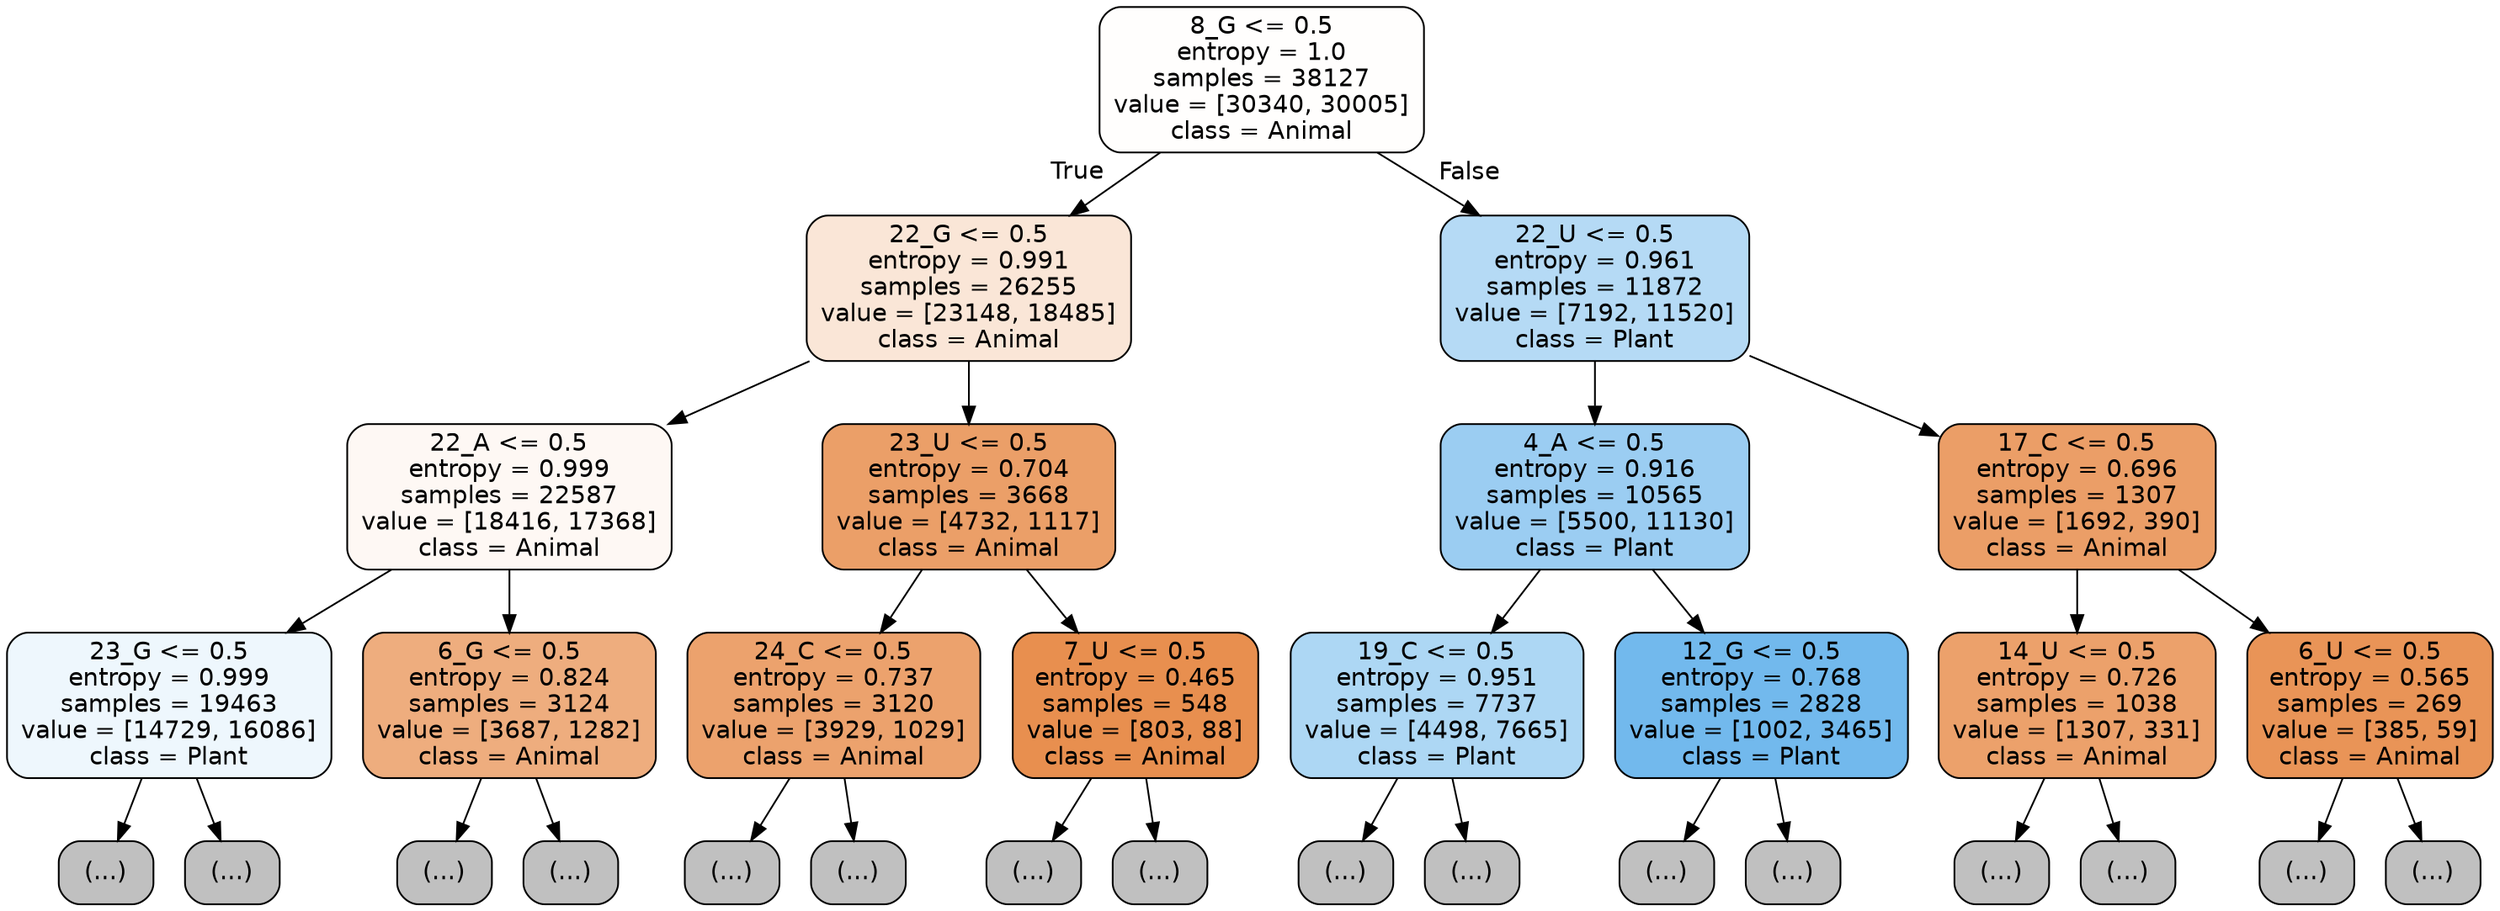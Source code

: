 digraph Tree {
node [shape=box, style="filled, rounded", color="black", fontname="helvetica"] ;
edge [fontname="helvetica"] ;
0 [label="8_G <= 0.5\nentropy = 1.0\nsamples = 38127\nvalue = [30340, 30005]\nclass = Animal", fillcolor="#fffefd"] ;
1 [label="22_G <= 0.5\nentropy = 0.991\nsamples = 26255\nvalue = [23148, 18485]\nclass = Animal", fillcolor="#fae6d7"] ;
0 -> 1 [labeldistance=2.5, labelangle=45, headlabel="True"] ;
2 [label="22_A <= 0.5\nentropy = 0.999\nsamples = 22587\nvalue = [18416, 17368]\nclass = Animal", fillcolor="#fef8f4"] ;
1 -> 2 ;
3 [label="23_G <= 0.5\nentropy = 0.999\nsamples = 19463\nvalue = [14729, 16086]\nclass = Plant", fillcolor="#eef7fd"] ;
2 -> 3 ;
4 [label="(...)", fillcolor="#C0C0C0"] ;
3 -> 4 ;
8881 [label="(...)", fillcolor="#C0C0C0"] ;
3 -> 8881 ;
9142 [label="6_G <= 0.5\nentropy = 0.824\nsamples = 3124\nvalue = [3687, 1282]\nclass = Animal", fillcolor="#eead7e"] ;
2 -> 9142 ;
9143 [label="(...)", fillcolor="#C0C0C0"] ;
9142 -> 9143 ;
10190 [label="(...)", fillcolor="#C0C0C0"] ;
9142 -> 10190 ;
10555 [label="23_U <= 0.5\nentropy = 0.704\nsamples = 3668\nvalue = [4732, 1117]\nclass = Animal", fillcolor="#eb9f68"] ;
1 -> 10555 ;
10556 [label="24_C <= 0.5\nentropy = 0.737\nsamples = 3120\nvalue = [3929, 1029]\nclass = Animal", fillcolor="#eca26d"] ;
10555 -> 10556 ;
10557 [label="(...)", fillcolor="#C0C0C0"] ;
10556 -> 10557 ;
11780 [label="(...)", fillcolor="#C0C0C0"] ;
10556 -> 11780 ;
11841 [label="7_U <= 0.5\nentropy = 0.465\nsamples = 548\nvalue = [803, 88]\nclass = Animal", fillcolor="#e88f4f"] ;
10555 -> 11841 ;
11842 [label="(...)", fillcolor="#C0C0C0"] ;
11841 -> 11842 ;
11979 [label="(...)", fillcolor="#C0C0C0"] ;
11841 -> 11979 ;
12022 [label="22_U <= 0.5\nentropy = 0.961\nsamples = 11872\nvalue = [7192, 11520]\nclass = Plant", fillcolor="#b5daf5"] ;
0 -> 12022 [labeldistance=2.5, labelangle=-45, headlabel="False"] ;
12023 [label="4_A <= 0.5\nentropy = 0.916\nsamples = 10565\nvalue = [5500, 11130]\nclass = Plant", fillcolor="#9bcdf2"] ;
12022 -> 12023 ;
12024 [label="19_C <= 0.5\nentropy = 0.951\nsamples = 7737\nvalue = [4498, 7665]\nclass = Plant", fillcolor="#add7f4"] ;
12023 -> 12024 ;
12025 [label="(...)", fillcolor="#C0C0C0"] ;
12024 -> 12025 ;
14292 [label="(...)", fillcolor="#C0C0C0"] ;
12024 -> 14292 ;
15021 [label="12_G <= 0.5\nentropy = 0.768\nsamples = 2828\nvalue = [1002, 3465]\nclass = Plant", fillcolor="#72b9ed"] ;
12023 -> 15021 ;
15022 [label="(...)", fillcolor="#C0C0C0"] ;
15021 -> 15022 ;
15649 [label="(...)", fillcolor="#C0C0C0"] ;
15021 -> 15649 ;
15914 [label="17_C <= 0.5\nentropy = 0.696\nsamples = 1307\nvalue = [1692, 390]\nclass = Animal", fillcolor="#eb9e67"] ;
12022 -> 15914 ;
15915 [label="14_U <= 0.5\nentropy = 0.726\nsamples = 1038\nvalue = [1307, 331]\nclass = Animal", fillcolor="#eca16b"] ;
15914 -> 15915 ;
15916 [label="(...)", fillcolor="#C0C0C0"] ;
15915 -> 15916 ;
16217 [label="(...)", fillcolor="#C0C0C0"] ;
15915 -> 16217 ;
16340 [label="6_U <= 0.5\nentropy = 0.565\nsamples = 269\nvalue = [385, 59]\nclass = Animal", fillcolor="#e99457"] ;
15914 -> 16340 ;
16341 [label="(...)", fillcolor="#C0C0C0"] ;
16340 -> 16341 ;
16414 [label="(...)", fillcolor="#C0C0C0"] ;
16340 -> 16414 ;
}